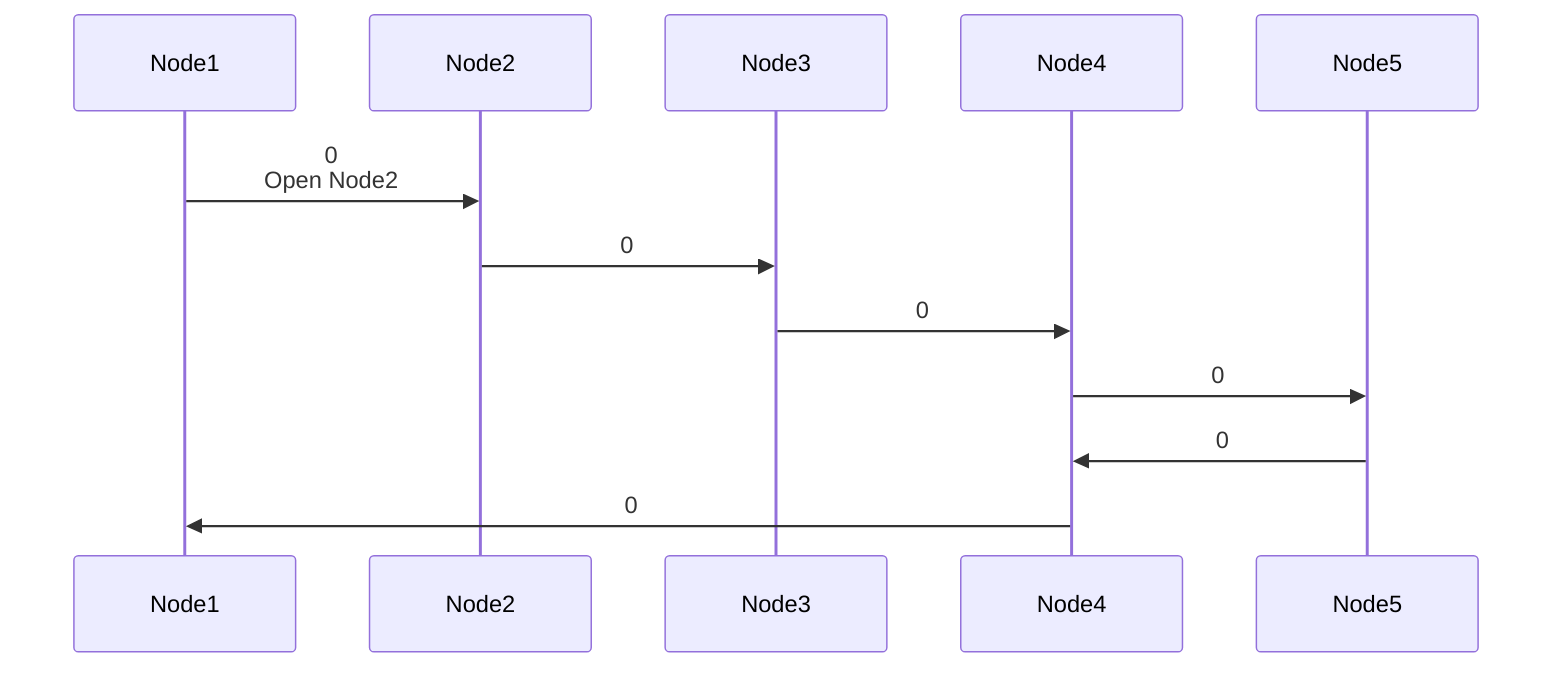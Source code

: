 ﻿sequenceDiagram
Node1->>Node2:0<br>Open Node2
Node2->>Node3:0
Node3->>Node4:0
Node4->>Node5:0
Node5->>Node4:0
Node4->>Node1:0